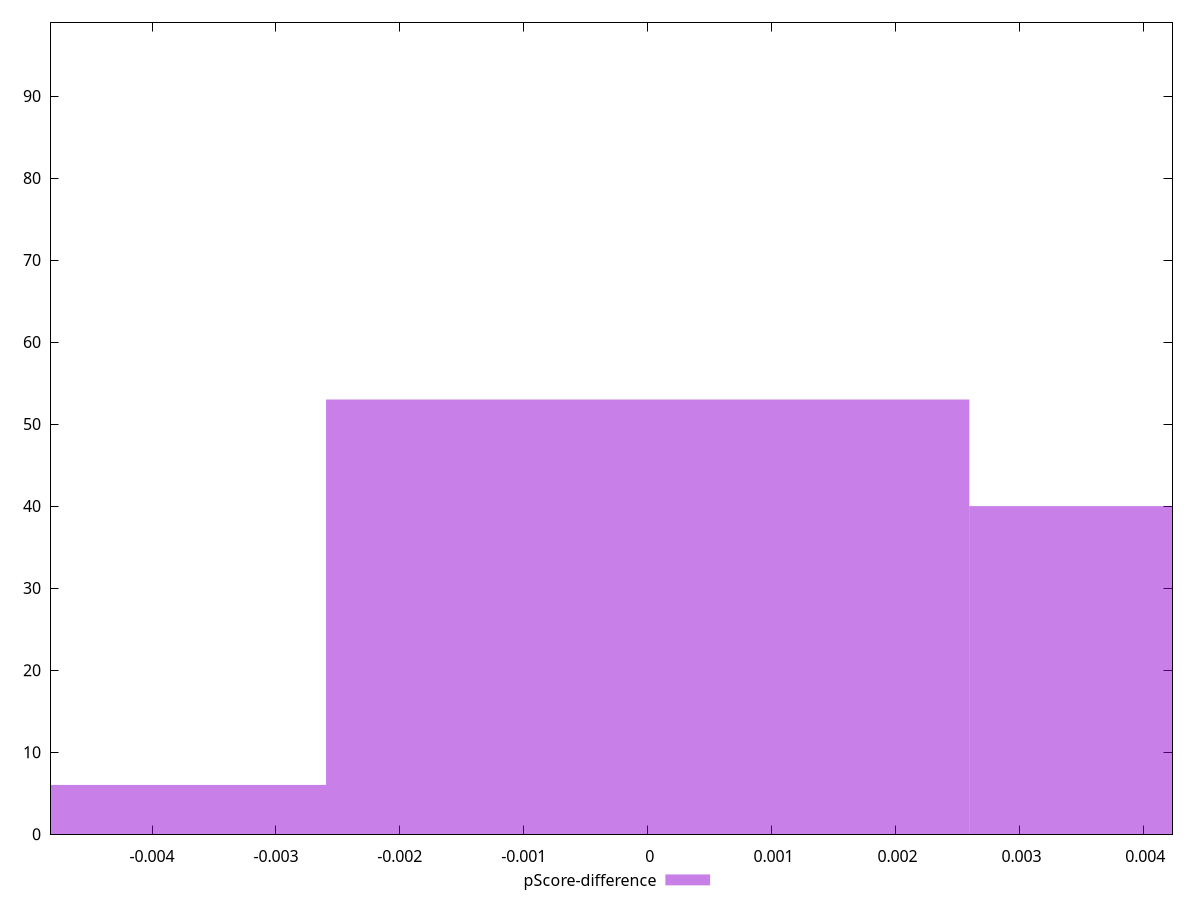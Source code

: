 reset

$pScoreDifference <<EOF
0 53
0.005191642035979001 40
-0.005191642035979001 6
EOF

set key outside below
set boxwidth 0.005191642035979001
set xrange [-0.004823529411764671:0.004235294117647059]
set yrange [0:99]
set trange [0:99]
set style fill transparent solid 0.5 noborder
set terminal svg size 640, 490 enhanced background rgb 'white'
set output "report/report_00029_2021-02-24T13-36-40.390Z/uses-rel-preload/samples/card/pScore-difference/histogram.svg"

plot $pScoreDifference title "pScore-difference" with boxes

reset
